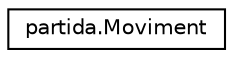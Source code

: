 digraph "Graphical Class Hierarchy"
{
 // LATEX_PDF_SIZE
  edge [fontname="Helvetica",fontsize="10",labelfontname="Helvetica",labelfontsize="10"];
  node [fontname="Helvetica",fontsize="10",shape=record];
  rankdir="LR";
  Node0 [label="partida.Moviment",height=0.2,width=0.4,color="black", fillcolor="white", style="filled",URL="$classpartida_1_1_moviment.html",tooltip="Un moviment amb coordenades i atributs de matar i saltar."];
}
